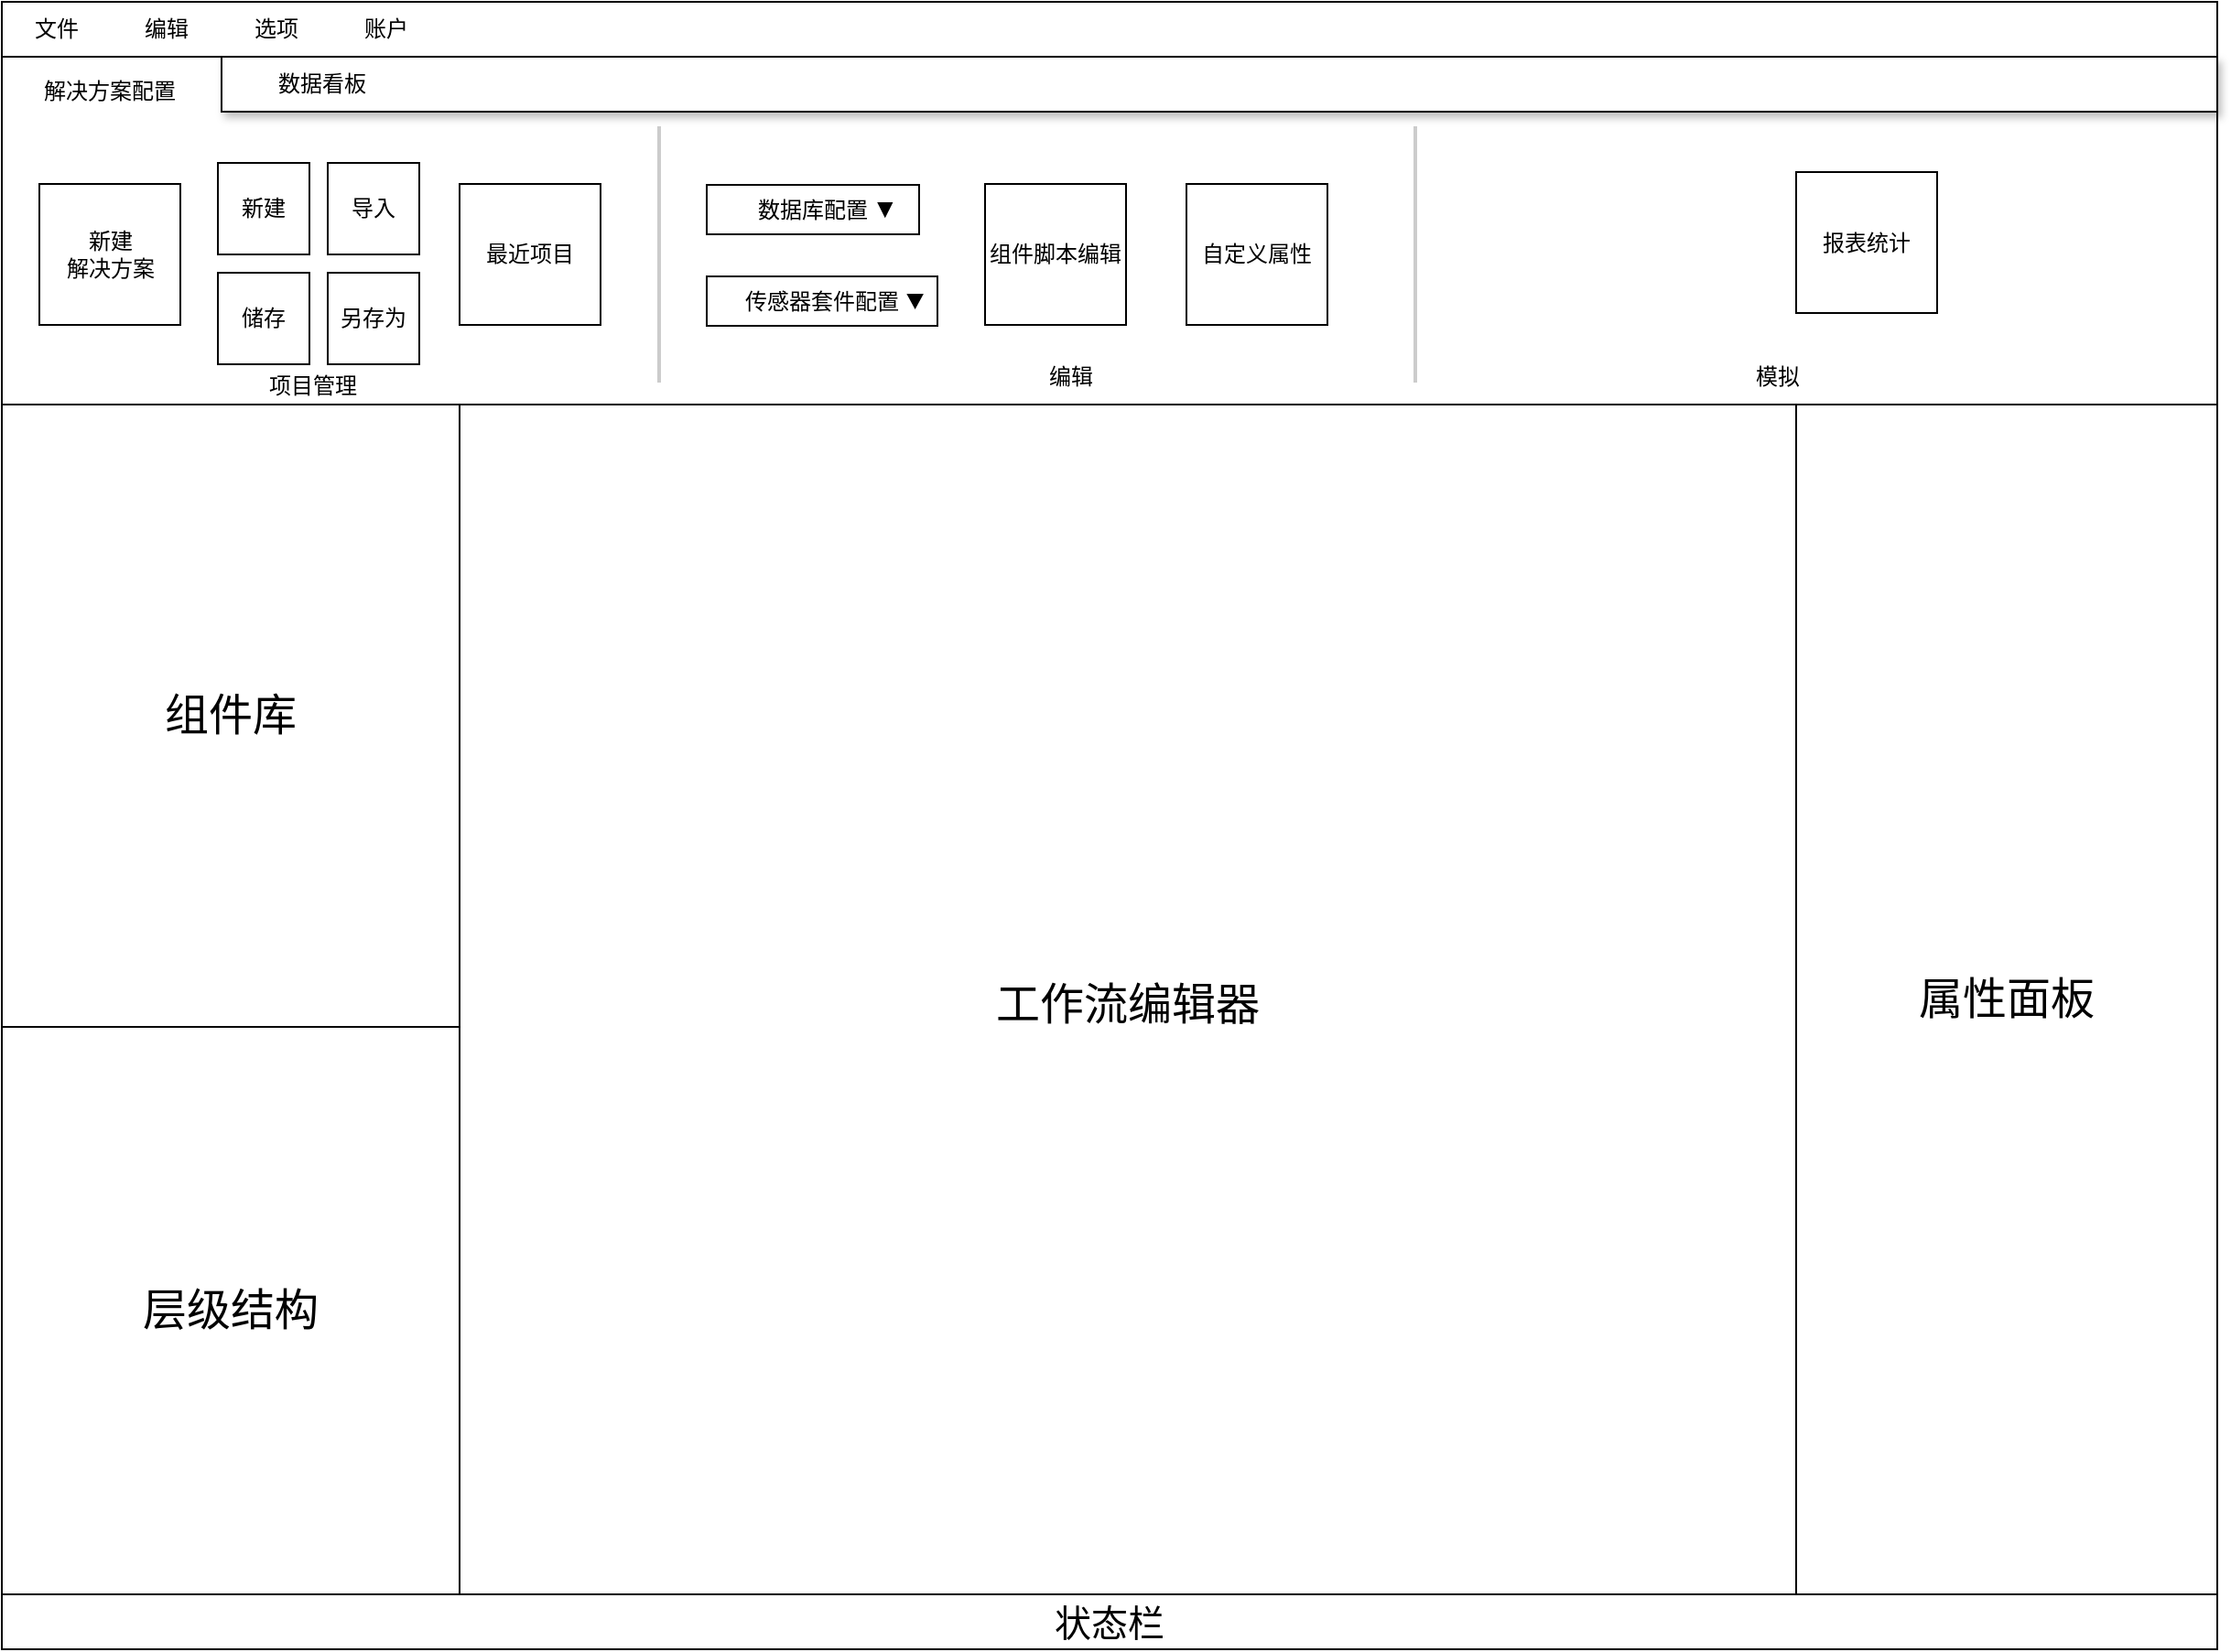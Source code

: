 <mxfile version="20.4.0" type="github">
  <diagram id="1T27g-t3n0TKRR1sPoDJ" name="第 1 页">
    <mxGraphModel dx="1863" dy="592" grid="1" gridSize="10" guides="1" tooltips="1" connect="1" arrows="1" fold="1" page="1" pageScale="1" pageWidth="827" pageHeight="1169" math="0" shadow="0">
      <root>
        <mxCell id="0" />
        <mxCell id="1" parent="0" />
        <mxCell id="6tSdoASQQvIuinm9NfsN-1" value="" style="rounded=0;whiteSpace=wrap;html=1;" vertex="1" parent="1">
          <mxGeometry x="-470" y="80" width="1210" height="190" as="geometry" />
        </mxCell>
        <mxCell id="6tSdoASQQvIuinm9NfsN-2" value="&lt;font style=&quot;font-size: 20px;&quot;&gt;状态栏&lt;/font&gt;" style="rounded=0;whiteSpace=wrap;html=1;" vertex="1" parent="1">
          <mxGeometry x="-470" y="920" width="1210" height="30" as="geometry" />
        </mxCell>
        <mxCell id="6tSdoASQQvIuinm9NfsN-3" value="&lt;font style=&quot;font-size: 24px;&quot;&gt;组件库&lt;/font&gt;" style="rounded=0;whiteSpace=wrap;html=1;" vertex="1" parent="1">
          <mxGeometry x="-470" y="270" width="250" height="340" as="geometry" />
        </mxCell>
        <mxCell id="6tSdoASQQvIuinm9NfsN-4" value="&lt;font style=&quot;font-size: 24px;&quot;&gt;属性面板&lt;/font&gt;" style="rounded=0;whiteSpace=wrap;html=1;" vertex="1" parent="1">
          <mxGeometry x="510" y="270" width="230" height="650" as="geometry" />
        </mxCell>
        <mxCell id="6tSdoASQQvIuinm9NfsN-5" value="" style="rounded=0;whiteSpace=wrap;html=1;" vertex="1" parent="1">
          <mxGeometry x="-470" y="50" width="1210" height="30" as="geometry" />
        </mxCell>
        <mxCell id="6tSdoASQQvIuinm9NfsN-6" value="文件" style="text;html=1;strokeColor=none;fillColor=none;align=center;verticalAlign=middle;whiteSpace=wrap;rounded=0;" vertex="1" parent="1">
          <mxGeometry x="-470" y="50" width="60" height="30" as="geometry" />
        </mxCell>
        <mxCell id="6tSdoASQQvIuinm9NfsN-7" value="编辑" style="text;html=1;strokeColor=none;fillColor=none;align=center;verticalAlign=middle;whiteSpace=wrap;rounded=0;" vertex="1" parent="1">
          <mxGeometry x="-410" y="50" width="60" height="30" as="geometry" />
        </mxCell>
        <mxCell id="6tSdoASQQvIuinm9NfsN-8" value="选项" style="text;html=1;strokeColor=none;fillColor=none;align=center;verticalAlign=middle;whiteSpace=wrap;rounded=0;" vertex="1" parent="1">
          <mxGeometry x="-350" y="50" width="60" height="30" as="geometry" />
        </mxCell>
        <mxCell id="6tSdoASQQvIuinm9NfsN-9" value="账户" style="text;html=1;strokeColor=none;fillColor=none;align=center;verticalAlign=middle;whiteSpace=wrap;rounded=0;" vertex="1" parent="1">
          <mxGeometry x="-290" y="50" width="60" height="30" as="geometry" />
        </mxCell>
        <mxCell id="6tSdoASQQvIuinm9NfsN-10" value="新建" style="rounded=0;whiteSpace=wrap;html=1;" vertex="1" parent="1">
          <mxGeometry x="-352" y="138" width="50" height="50" as="geometry" />
        </mxCell>
        <mxCell id="6tSdoASQQvIuinm9NfsN-11" value="导入" style="rounded=0;whiteSpace=wrap;html=1;" vertex="1" parent="1">
          <mxGeometry x="-292" y="138" width="50" height="50" as="geometry" />
        </mxCell>
        <mxCell id="6tSdoASQQvIuinm9NfsN-12" value="另存为" style="rounded=0;whiteSpace=wrap;html=1;" vertex="1" parent="1">
          <mxGeometry x="-292" y="198" width="50" height="50" as="geometry" />
        </mxCell>
        <mxCell id="6tSdoASQQvIuinm9NfsN-13" value="储存" style="rounded=0;whiteSpace=wrap;html=1;" vertex="1" parent="1">
          <mxGeometry x="-352" y="198" width="50" height="50" as="geometry" />
        </mxCell>
        <mxCell id="6tSdoASQQvIuinm9NfsN-14" value="" style="line;strokeWidth=2;direction=south;html=1;strokeColor=#CCCCCC;" vertex="1" parent="1">
          <mxGeometry x="-116" y="118" width="10" height="140" as="geometry" />
        </mxCell>
        <mxCell id="6tSdoASQQvIuinm9NfsN-16" value="组件脚本编辑" style="rounded=0;whiteSpace=wrap;html=1;" vertex="1" parent="1">
          <mxGeometry x="67" y="149.5" width="77" height="77" as="geometry" />
        </mxCell>
        <mxCell id="6tSdoASQQvIuinm9NfsN-17" value="自定义属性" style="rounded=0;whiteSpace=wrap;html=1;" vertex="1" parent="1">
          <mxGeometry x="177" y="149.5" width="77" height="77" as="geometry" />
        </mxCell>
        <mxCell id="6tSdoASQQvIuinm9NfsN-20" value="&lt;font style=&quot;font-size: 24px;&quot;&gt;工作流编辑器&lt;/font&gt;" style="rounded=0;whiteSpace=wrap;html=1;fontSize=30;fillColor=#FFFFFF;" vertex="1" parent="1">
          <mxGeometry x="-220" y="270" width="730" height="650" as="geometry" />
        </mxCell>
        <mxCell id="6tSdoASQQvIuinm9NfsN-21" value="" style="group;glass=0;rounded=1;" vertex="1" connectable="0" parent="1">
          <mxGeometry x="-85" y="150" width="116" height="27" as="geometry" />
        </mxCell>
        <mxCell id="6tSdoASQQvIuinm9NfsN-18" value="数据库配置" style="rounded=0;whiteSpace=wrap;html=1;sketch=0;glass=0;" vertex="1" parent="6tSdoASQQvIuinm9NfsN-21">
          <mxGeometry width="116" height="27" as="geometry" />
        </mxCell>
        <mxCell id="6tSdoASQQvIuinm9NfsN-19" value="" style="verticalLabelPosition=bottom;verticalAlign=top;html=1;shape=mxgraph.basic.acute_triangle;dx=0.5;rotation=-180;fillColor=#000000;" vertex="1" parent="6tSdoASQQvIuinm9NfsN-21">
          <mxGeometry x="93.905" y="10" width="6.997" height="7.01" as="geometry" />
        </mxCell>
        <mxCell id="6tSdoASQQvIuinm9NfsN-22" value="" style="line;strokeWidth=2;direction=south;html=1;strokeColor=#CCCCCC;" vertex="1" parent="1">
          <mxGeometry x="297" y="118" width="10" height="140" as="geometry" />
        </mxCell>
        <mxCell id="6tSdoASQQvIuinm9NfsN-23" value="" style="rounded=0;whiteSpace=wrap;html=1;shadow=1;" vertex="1" parent="1">
          <mxGeometry x="-350" y="80" width="1090" height="30" as="geometry" />
        </mxCell>
        <mxCell id="6tSdoASQQvIuinm9NfsN-24" value="&lt;font style=&quot;font-size: 24px;&quot;&gt;层级结构&lt;/font&gt;" style="rounded=0;whiteSpace=wrap;html=1;" vertex="1" parent="1">
          <mxGeometry x="-470" y="610" width="250" height="310" as="geometry" />
        </mxCell>
        <mxCell id="6tSdoASQQvIuinm9NfsN-25" value="解决方案配置" style="text;html=1;strokeColor=none;fillColor=none;align=center;verticalAlign=middle;whiteSpace=wrap;rounded=0;shadow=1;" vertex="1" parent="1">
          <mxGeometry x="-448" y="84" width="74" height="30" as="geometry" />
        </mxCell>
        <mxCell id="6tSdoASQQvIuinm9NfsN-27" value="数据看板" style="text;html=1;strokeColor=none;fillColor=none;align=center;verticalAlign=middle;whiteSpace=wrap;rounded=0;shadow=1;" vertex="1" parent="1">
          <mxGeometry x="-332" y="80" width="74" height="30" as="geometry" />
        </mxCell>
        <mxCell id="6tSdoASQQvIuinm9NfsN-28" value="新建&lt;br&gt;解决方案" style="rounded=0;whiteSpace=wrap;html=1;" vertex="1" parent="1">
          <mxGeometry x="-449.5" y="149.5" width="77" height="77" as="geometry" />
        </mxCell>
        <mxCell id="6tSdoASQQvIuinm9NfsN-33" value="最近项目" style="rounded=0;whiteSpace=wrap;html=1;" vertex="1" parent="1">
          <mxGeometry x="-220" y="149.5" width="77" height="77" as="geometry" />
        </mxCell>
        <mxCell id="6tSdoASQQvIuinm9NfsN-37" value="报表统计" style="rounded=0;whiteSpace=wrap;html=1;" vertex="1" parent="1">
          <mxGeometry x="510" y="143" width="77" height="77" as="geometry" />
        </mxCell>
        <mxCell id="6tSdoASQQvIuinm9NfsN-38" value="项目管理" style="text;html=1;strokeColor=none;fillColor=none;align=center;verticalAlign=middle;whiteSpace=wrap;rounded=0;shadow=1;glass=0;sketch=0;" vertex="1" parent="1">
          <mxGeometry x="-330" y="245" width="60" height="30" as="geometry" />
        </mxCell>
        <mxCell id="6tSdoASQQvIuinm9NfsN-39" value="编辑" style="text;html=1;strokeColor=none;fillColor=none;align=center;verticalAlign=middle;whiteSpace=wrap;rounded=0;shadow=1;glass=0;sketch=0;" vertex="1" parent="1">
          <mxGeometry x="84" y="240" width="60" height="30" as="geometry" />
        </mxCell>
        <mxCell id="6tSdoASQQvIuinm9NfsN-40" value="模拟" style="text;html=1;strokeColor=none;fillColor=none;align=center;verticalAlign=middle;whiteSpace=wrap;rounded=0;shadow=1;glass=0;sketch=0;" vertex="1" parent="1">
          <mxGeometry x="470" y="240" width="60" height="30" as="geometry" />
        </mxCell>
        <mxCell id="6tSdoASQQvIuinm9NfsN-44" value="" style="group;glass=0;rounded=1;" vertex="1" connectable="0" parent="1">
          <mxGeometry x="-85" y="200" width="126" height="27" as="geometry" />
        </mxCell>
        <mxCell id="6tSdoASQQvIuinm9NfsN-45" value="传感器套件配置" style="rounded=0;whiteSpace=wrap;html=1;sketch=0;glass=0;" vertex="1" parent="6tSdoASQQvIuinm9NfsN-44">
          <mxGeometry width="126" height="27" as="geometry" />
        </mxCell>
        <mxCell id="6tSdoASQQvIuinm9NfsN-46" value="" style="verticalLabelPosition=bottom;verticalAlign=top;html=1;shape=mxgraph.basic.acute_triangle;dx=0.5;rotation=-180;fillColor=#000000;" vertex="1" parent="6tSdoASQQvIuinm9NfsN-44">
          <mxGeometry x="110.0" y="10" width="7.6" height="7.01" as="geometry" />
        </mxCell>
      </root>
    </mxGraphModel>
  </diagram>
</mxfile>
